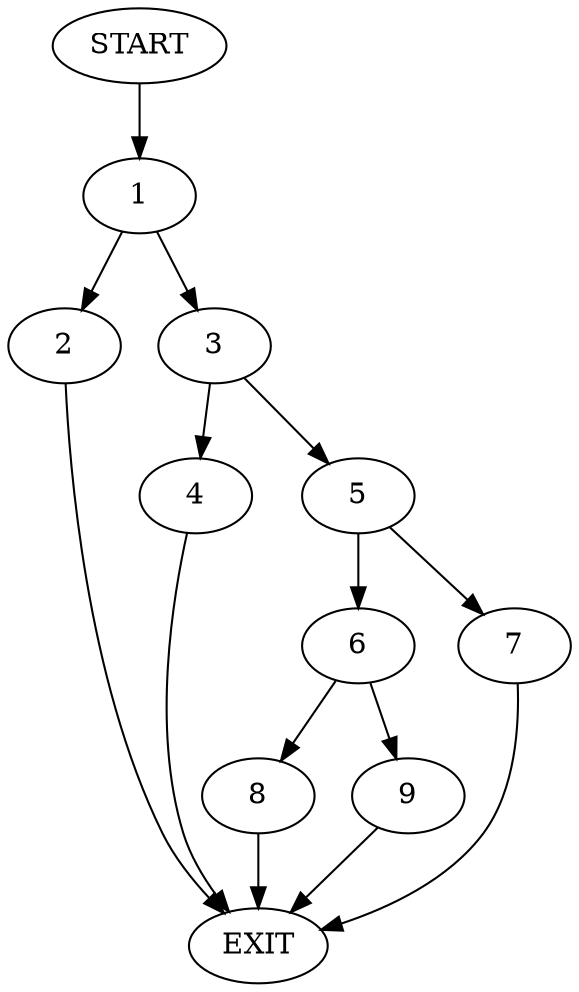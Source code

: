digraph {
0 [label="START"]
10 [label="EXIT"]
0 -> 1
1 -> 2
1 -> 3
3 -> 4
3 -> 5
2 -> 10
4 -> 10
5 -> 6
5 -> 7
6 -> 8
6 -> 9
7 -> 10
9 -> 10
8 -> 10
}
